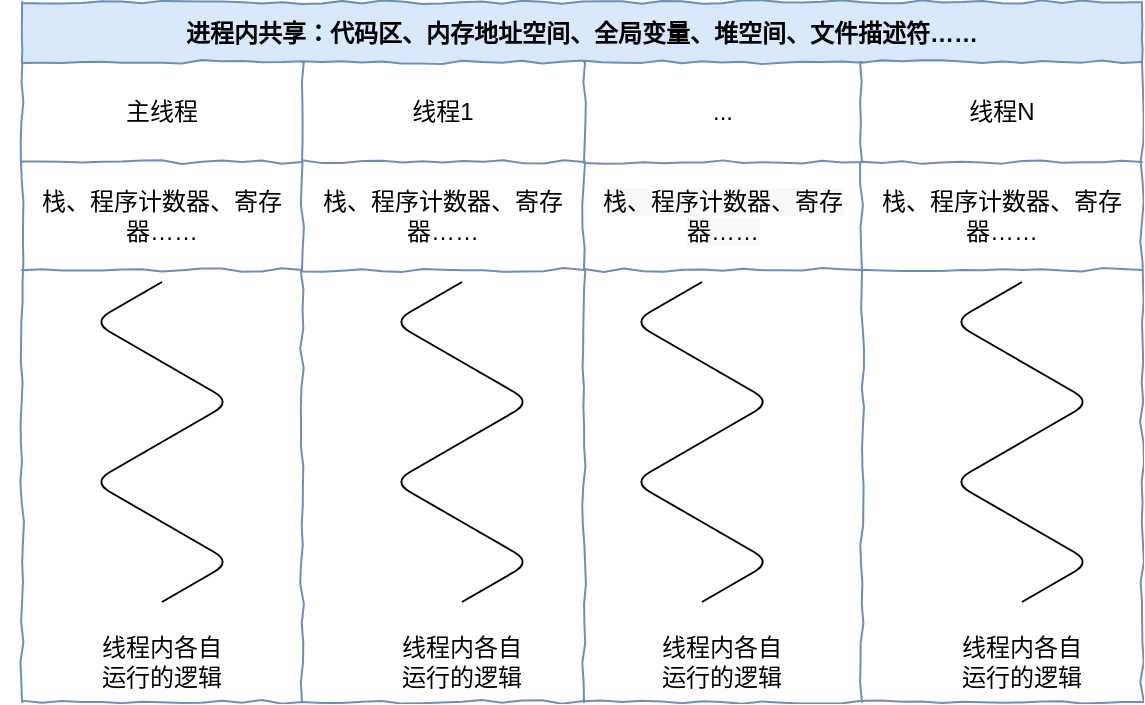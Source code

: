 <mxfile version="15.3.7" type="github">
  <diagram id="XL14qusCvRGDXthdQf7W" name="Page-1">
    <mxGraphModel dx="1042" dy="706" grid="1" gridSize="10" guides="1" tooltips="1" connect="1" arrows="1" fold="1" page="1" pageScale="1" pageWidth="827" pageHeight="1169" math="0" shadow="0">
      <root>
        <mxCell id="0" />
        <mxCell id="1" parent="0" />
        <mxCell id="sylx1sjKsCA1e62hThSR-13" value="进程内共享：代码区、内存地址空间、全局变量、堆空间、文件描述符……" style="shape=table;startSize=30;container=1;collapsible=0;childLayout=tableLayout;fontStyle=1;align=center;pointerEvents=1;comic=1;labelBackgroundColor=none;fillColor=#dae8fc;strokeColor=#6c8ebf;" vertex="1" parent="1">
          <mxGeometry x="100" y="180" width="560" height="350" as="geometry" />
        </mxCell>
        <mxCell id="sylx1sjKsCA1e62hThSR-14" value="" style="shape=partialRectangle;html=1;whiteSpace=wrap;collapsible=0;dropTarget=0;pointerEvents=0;fillColor=none;top=0;left=0;bottom=0;right=0;points=[[0,0.5],[1,0.5]];portConstraint=eastwest;" vertex="1" parent="sylx1sjKsCA1e62hThSR-13">
          <mxGeometry y="30" width="560" height="50" as="geometry" />
        </mxCell>
        <mxCell id="sylx1sjKsCA1e62hThSR-15" value="主线程" style="shape=partialRectangle;html=1;whiteSpace=wrap;connectable=0;fillColor=none;top=0;left=0;bottom=0;right=0;overflow=hidden;pointerEvents=1;" vertex="1" parent="sylx1sjKsCA1e62hThSR-14">
          <mxGeometry width="140" height="50" as="geometry">
            <mxRectangle width="140" height="50" as="alternateBounds" />
          </mxGeometry>
        </mxCell>
        <mxCell id="sylx1sjKsCA1e62hThSR-16" value="线程1" style="shape=partialRectangle;html=1;whiteSpace=wrap;connectable=0;fillColor=none;top=0;left=0;bottom=0;right=0;overflow=hidden;pointerEvents=1;" vertex="1" parent="sylx1sjKsCA1e62hThSR-14">
          <mxGeometry x="140" width="141" height="50" as="geometry">
            <mxRectangle width="141" height="50" as="alternateBounds" />
          </mxGeometry>
        </mxCell>
        <mxCell id="sylx1sjKsCA1e62hThSR-17" value="..." style="shape=partialRectangle;html=1;whiteSpace=wrap;connectable=0;fillColor=none;top=0;left=0;bottom=0;right=0;overflow=hidden;pointerEvents=1;" vertex="1" parent="sylx1sjKsCA1e62hThSR-14">
          <mxGeometry x="281" width="139" height="50" as="geometry">
            <mxRectangle width="139" height="50" as="alternateBounds" />
          </mxGeometry>
        </mxCell>
        <mxCell id="sylx1sjKsCA1e62hThSR-71" value="线程N" style="shape=partialRectangle;html=1;whiteSpace=wrap;connectable=0;fillColor=none;top=0;left=0;bottom=0;right=0;overflow=hidden;pointerEvents=1;" vertex="1" parent="sylx1sjKsCA1e62hThSR-14">
          <mxGeometry x="420" width="140" height="50" as="geometry">
            <mxRectangle width="140" height="50" as="alternateBounds" />
          </mxGeometry>
        </mxCell>
        <mxCell id="sylx1sjKsCA1e62hThSR-18" value="" style="shape=partialRectangle;html=1;whiteSpace=wrap;collapsible=0;dropTarget=0;pointerEvents=0;fillColor=none;top=0;left=0;bottom=0;right=0;points=[[0,0.5],[1,0.5]];portConstraint=eastwest;" vertex="1" parent="sylx1sjKsCA1e62hThSR-13">
          <mxGeometry y="80" width="560" height="54" as="geometry" />
        </mxCell>
        <mxCell id="sylx1sjKsCA1e62hThSR-19" value="栈、程序计数器、寄存器……" style="shape=partialRectangle;html=1;whiteSpace=wrap;connectable=0;fillColor=none;top=0;left=0;bottom=0;right=0;overflow=hidden;pointerEvents=1;" vertex="1" parent="sylx1sjKsCA1e62hThSR-18">
          <mxGeometry width="140" height="54" as="geometry">
            <mxRectangle width="140" height="54" as="alternateBounds" />
          </mxGeometry>
        </mxCell>
        <mxCell id="sylx1sjKsCA1e62hThSR-20" value="栈、程序计数器、寄存器……" style="shape=partialRectangle;html=1;whiteSpace=wrap;connectable=0;fillColor=none;top=0;left=0;bottom=0;right=0;overflow=hidden;pointerEvents=1;" vertex="1" parent="sylx1sjKsCA1e62hThSR-18">
          <mxGeometry x="140" width="141" height="54" as="geometry">
            <mxRectangle width="141" height="54" as="alternateBounds" />
          </mxGeometry>
        </mxCell>
        <mxCell id="sylx1sjKsCA1e62hThSR-21" value="&lt;meta charset=&quot;utf-8&quot;&gt;&lt;span style=&quot;color: rgb(0, 0, 0); font-family: helvetica; font-size: 12px; font-style: normal; font-weight: 400; letter-spacing: normal; text-align: center; text-indent: 0px; text-transform: none; word-spacing: 0px; background-color: rgb(248, 249, 250); display: inline; float: none;&quot;&gt;栈、程序计数器、寄存器……&lt;/span&gt;" style="shape=partialRectangle;html=1;whiteSpace=wrap;connectable=0;fillColor=none;top=0;left=0;bottom=0;right=0;overflow=hidden;pointerEvents=1;" vertex="1" parent="sylx1sjKsCA1e62hThSR-18">
          <mxGeometry x="281" width="139" height="54" as="geometry">
            <mxRectangle width="139" height="54" as="alternateBounds" />
          </mxGeometry>
        </mxCell>
        <mxCell id="sylx1sjKsCA1e62hThSR-72" value="栈、程序计数器、寄存器……" style="shape=partialRectangle;html=1;whiteSpace=wrap;connectable=0;fillColor=none;top=0;left=0;bottom=0;right=0;overflow=hidden;pointerEvents=1;" vertex="1" parent="sylx1sjKsCA1e62hThSR-18">
          <mxGeometry x="420" width="140" height="54" as="geometry">
            <mxRectangle width="140" height="54" as="alternateBounds" />
          </mxGeometry>
        </mxCell>
        <mxCell id="sylx1sjKsCA1e62hThSR-74" style="shape=partialRectangle;html=1;whiteSpace=wrap;collapsible=0;dropTarget=0;pointerEvents=0;fillColor=none;top=0;left=0;bottom=0;right=0;points=[[0,0.5],[1,0.5]];portConstraint=eastwest;" vertex="1" parent="sylx1sjKsCA1e62hThSR-13">
          <mxGeometry y="134" width="560" height="216" as="geometry" />
        </mxCell>
        <mxCell id="sylx1sjKsCA1e62hThSR-75" style="shape=partialRectangle;html=1;whiteSpace=wrap;connectable=0;fillColor=none;top=0;left=0;bottom=0;right=0;overflow=hidden;pointerEvents=1;" vertex="1" parent="sylx1sjKsCA1e62hThSR-74">
          <mxGeometry width="140" height="216" as="geometry">
            <mxRectangle width="140" height="216" as="alternateBounds" />
          </mxGeometry>
        </mxCell>
        <mxCell id="sylx1sjKsCA1e62hThSR-76" style="shape=partialRectangle;html=1;whiteSpace=wrap;connectable=0;fillColor=none;top=0;left=0;bottom=0;right=0;overflow=hidden;pointerEvents=1;" vertex="1" parent="sylx1sjKsCA1e62hThSR-74">
          <mxGeometry x="140" width="141" height="216" as="geometry">
            <mxRectangle width="141" height="216" as="alternateBounds" />
          </mxGeometry>
        </mxCell>
        <mxCell id="sylx1sjKsCA1e62hThSR-77" style="shape=partialRectangle;html=1;whiteSpace=wrap;connectable=0;fillColor=none;top=0;left=0;bottom=0;right=0;overflow=hidden;pointerEvents=1;" vertex="1" parent="sylx1sjKsCA1e62hThSR-74">
          <mxGeometry x="281" width="139" height="216" as="geometry">
            <mxRectangle width="139" height="216" as="alternateBounds" />
          </mxGeometry>
        </mxCell>
        <mxCell id="sylx1sjKsCA1e62hThSR-78" style="shape=partialRectangle;html=1;whiteSpace=wrap;connectable=0;fillColor=none;top=0;left=0;bottom=0;right=0;overflow=hidden;pointerEvents=1;" vertex="1" parent="sylx1sjKsCA1e62hThSR-74">
          <mxGeometry x="420" width="140" height="216" as="geometry">
            <mxRectangle width="140" height="216" as="alternateBounds" />
          </mxGeometry>
        </mxCell>
        <mxCell id="sylx1sjKsCA1e62hThSR-39" value="" style="shape=partialRectangle;html=1;whiteSpace=wrap;connectable=0;fillColor=none;top=0;left=0;bottom=0;right=0;overflow=hidden;pointerEvents=1;" vertex="1" parent="1">
          <mxGeometry x="90" y="380" width="60" height="40" as="geometry">
            <mxRectangle width="60" height="40" as="alternateBounds" />
          </mxGeometry>
        </mxCell>
        <mxCell id="sylx1sjKsCA1e62hThSR-41" value="" style="shape=partialRectangle;html=1;whiteSpace=wrap;connectable=0;fillColor=none;top=0;left=0;bottom=0;right=0;overflow=hidden;pointerEvents=1;" vertex="1" parent="1">
          <mxGeometry x="210" y="380" width="60" height="40" as="geometry">
            <mxRectangle width="60" height="40" as="alternateBounds" />
          </mxGeometry>
        </mxCell>
        <mxCell id="sylx1sjKsCA1e62hThSR-84" value="" style="group" vertex="1" connectable="0" parent="1">
          <mxGeometry x="170" y="360" height="80" as="geometry" />
        </mxCell>
        <mxCell id="sylx1sjKsCA1e62hThSR-82" value="" style="edgeStyle=isometricEdgeStyle;endArrow=none;html=1;" edge="1" parent="sylx1sjKsCA1e62hThSR-84">
          <mxGeometry width="50" height="100" relative="1" as="geometry">
            <mxPoint y="40" as="sourcePoint" />
            <mxPoint y="-40" as="targetPoint" />
            <Array as="points">
              <mxPoint />
            </Array>
          </mxGeometry>
        </mxCell>
        <mxCell id="sylx1sjKsCA1e62hThSR-83" value="" style="edgeStyle=isometricEdgeStyle;endArrow=none;html=1;" edge="1" parent="sylx1sjKsCA1e62hThSR-84">
          <mxGeometry width="50" height="100" relative="1" as="geometry">
            <mxPoint y="120" as="sourcePoint" />
            <mxPoint y="40" as="targetPoint" />
            <Array as="points">
              <mxPoint y="80" />
            </Array>
          </mxGeometry>
        </mxCell>
        <mxCell id="sylx1sjKsCA1e62hThSR-86" value="" style="group" vertex="1" connectable="0" parent="1">
          <mxGeometry x="320" y="360" height="80" as="geometry" />
        </mxCell>
        <mxCell id="sylx1sjKsCA1e62hThSR-87" value="" style="edgeStyle=isometricEdgeStyle;endArrow=none;html=1;" edge="1" parent="sylx1sjKsCA1e62hThSR-86">
          <mxGeometry width="50" height="100" relative="1" as="geometry">
            <mxPoint y="40" as="sourcePoint" />
            <mxPoint y="-40" as="targetPoint" />
            <Array as="points">
              <mxPoint />
            </Array>
          </mxGeometry>
        </mxCell>
        <mxCell id="sylx1sjKsCA1e62hThSR-88" value="" style="edgeStyle=isometricEdgeStyle;endArrow=none;html=1;" edge="1" parent="sylx1sjKsCA1e62hThSR-86">
          <mxGeometry width="50" height="100" relative="1" as="geometry">
            <mxPoint y="120" as="sourcePoint" />
            <mxPoint y="40" as="targetPoint" />
            <Array as="points">
              <mxPoint y="80" />
            </Array>
          </mxGeometry>
        </mxCell>
        <mxCell id="sylx1sjKsCA1e62hThSR-89" value="" style="group" vertex="1" connectable="0" parent="1">
          <mxGeometry x="440" y="360" height="80" as="geometry" />
        </mxCell>
        <mxCell id="sylx1sjKsCA1e62hThSR-90" value="" style="edgeStyle=isometricEdgeStyle;endArrow=none;html=1;" edge="1" parent="sylx1sjKsCA1e62hThSR-89">
          <mxGeometry width="50" height="100" relative="1" as="geometry">
            <mxPoint y="40" as="sourcePoint" />
            <mxPoint y="-40" as="targetPoint" />
            <Array as="points">
              <mxPoint />
            </Array>
          </mxGeometry>
        </mxCell>
        <mxCell id="sylx1sjKsCA1e62hThSR-91" value="" style="edgeStyle=isometricEdgeStyle;endArrow=none;html=1;" edge="1" parent="sylx1sjKsCA1e62hThSR-89">
          <mxGeometry width="50" height="100" relative="1" as="geometry">
            <mxPoint y="120" as="sourcePoint" />
            <mxPoint y="40" as="targetPoint" />
            <Array as="points">
              <mxPoint y="80" />
            </Array>
          </mxGeometry>
        </mxCell>
        <mxCell id="sylx1sjKsCA1e62hThSR-92" value="" style="group" vertex="1" connectable="0" parent="1">
          <mxGeometry x="600" y="360" height="80" as="geometry" />
        </mxCell>
        <mxCell id="sylx1sjKsCA1e62hThSR-93" value="" style="edgeStyle=isometricEdgeStyle;endArrow=none;html=1;" edge="1" parent="sylx1sjKsCA1e62hThSR-92">
          <mxGeometry width="50" height="100" relative="1" as="geometry">
            <mxPoint y="40" as="sourcePoint" />
            <mxPoint y="-40" as="targetPoint" />
            <Array as="points">
              <mxPoint />
            </Array>
          </mxGeometry>
        </mxCell>
        <mxCell id="sylx1sjKsCA1e62hThSR-94" value="" style="edgeStyle=isometricEdgeStyle;endArrow=none;html=1;" edge="1" parent="sylx1sjKsCA1e62hThSR-92">
          <mxGeometry width="50" height="100" relative="1" as="geometry">
            <mxPoint y="120" as="sourcePoint" />
            <mxPoint y="40" as="targetPoint" />
            <Array as="points">
              <mxPoint y="80" />
            </Array>
          </mxGeometry>
        </mxCell>
        <mxCell id="sylx1sjKsCA1e62hThSR-95" value="线程内各自&lt;br&gt;运行的逻辑" style="text;html=1;strokeColor=none;fillColor=none;align=center;verticalAlign=middle;whiteSpace=wrap;rounded=0;labelBackgroundColor=none;comic=1;" vertex="1" parent="1">
          <mxGeometry x="120" y="500" width="100" height="20" as="geometry" />
        </mxCell>
        <mxCell id="sylx1sjKsCA1e62hThSR-96" value="线程内各自&lt;br&gt;运行的逻辑" style="text;html=1;strokeColor=none;fillColor=none;align=center;verticalAlign=middle;whiteSpace=wrap;rounded=0;labelBackgroundColor=none;comic=1;" vertex="1" parent="1">
          <mxGeometry x="270" y="500" width="100" height="20" as="geometry" />
        </mxCell>
        <mxCell id="sylx1sjKsCA1e62hThSR-97" value="线程内各自&lt;br&gt;运行的逻辑" style="text;html=1;strokeColor=none;fillColor=none;align=center;verticalAlign=middle;whiteSpace=wrap;rounded=0;labelBackgroundColor=none;comic=1;" vertex="1" parent="1">
          <mxGeometry x="400" y="500" width="100" height="20" as="geometry" />
        </mxCell>
        <mxCell id="sylx1sjKsCA1e62hThSR-98" value="线程内各自&lt;br&gt;运行的逻辑" style="text;html=1;strokeColor=none;fillColor=none;align=center;verticalAlign=middle;whiteSpace=wrap;rounded=0;labelBackgroundColor=none;comic=1;" vertex="1" parent="1">
          <mxGeometry x="550" y="500" width="100" height="20" as="geometry" />
        </mxCell>
      </root>
    </mxGraphModel>
  </diagram>
</mxfile>
